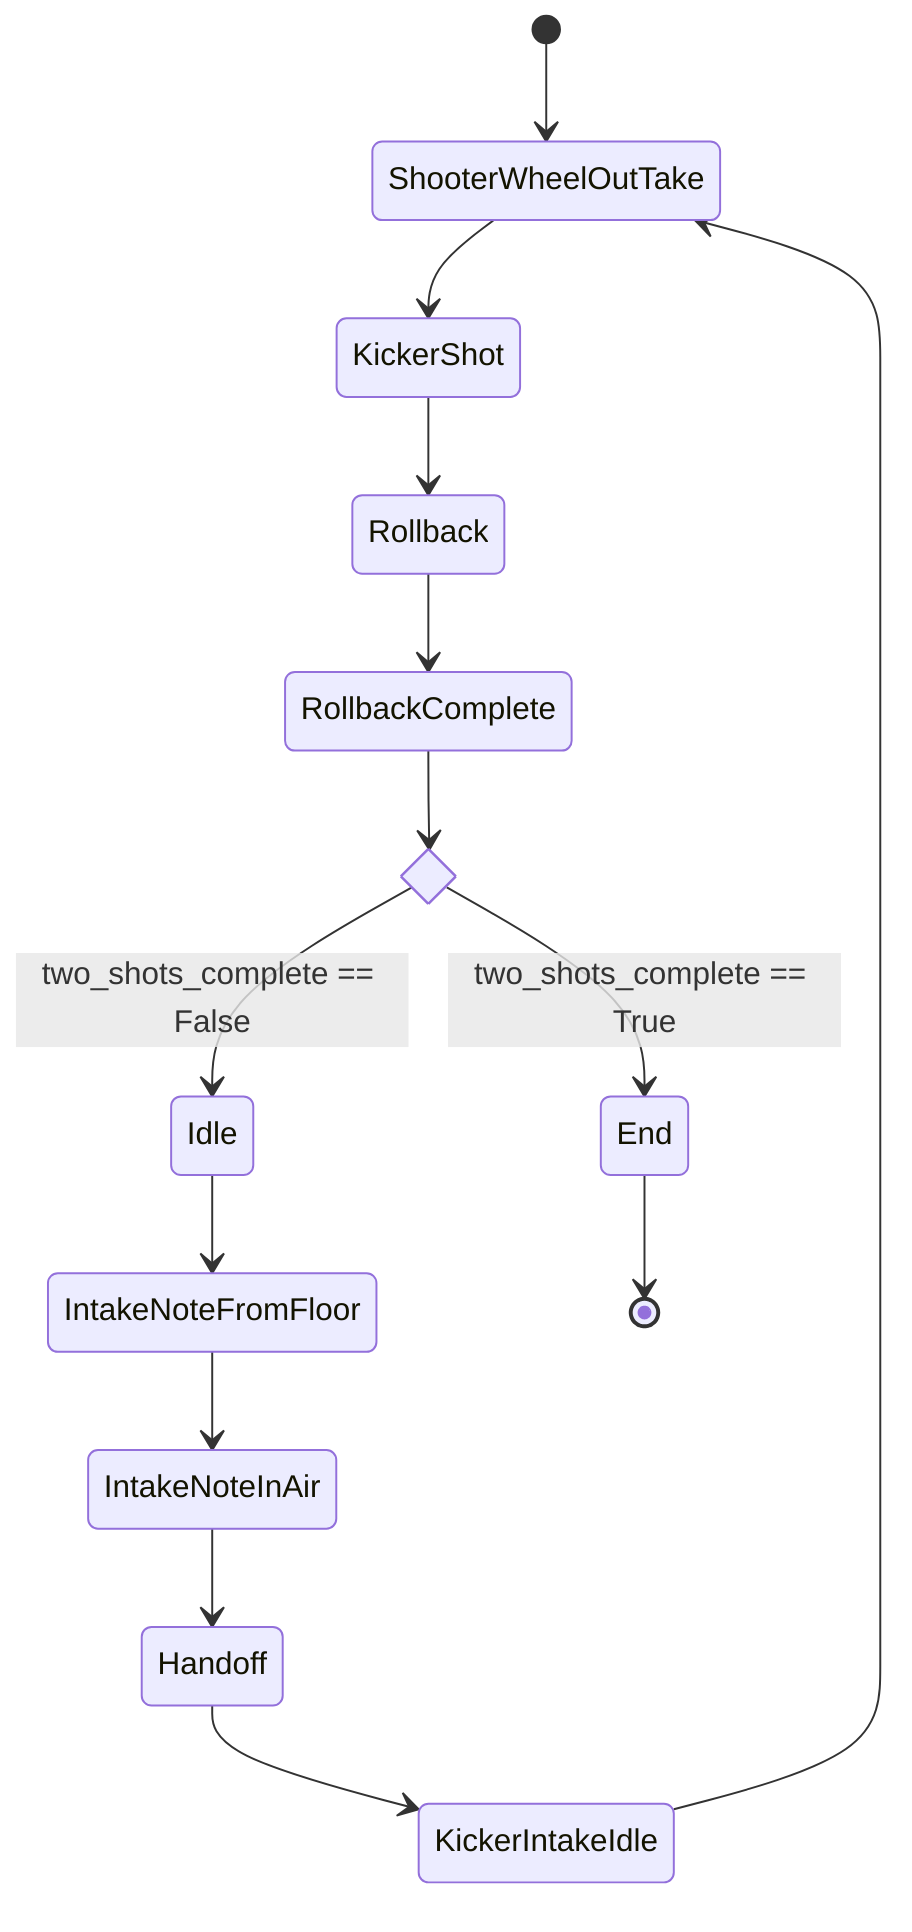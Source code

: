 stateDiagram-v2
    [*] --> ShooterWheelOutTake
    ShooterWheelOutTake --> KickerShot
    KickerShot --> Rollback
    state two_shots_complete <<choice>>
    RollbackComplete --> two_shots_complete
    two_shots_complete --> Idle: two_shots_complete == False
    two_shots_complete --> End: two_shots_complete == True
    Rollback --> RollbackComplete
    Idle --> IntakeNoteFromFloor
    IntakeNoteFromFloor --> IntakeNoteInAir
    IntakeNoteInAir --> Handoff
    Handoff --> KickerIntakeIdle
    KickerIntakeIdle --> ShooterWheelOutTake
    End --> [*]